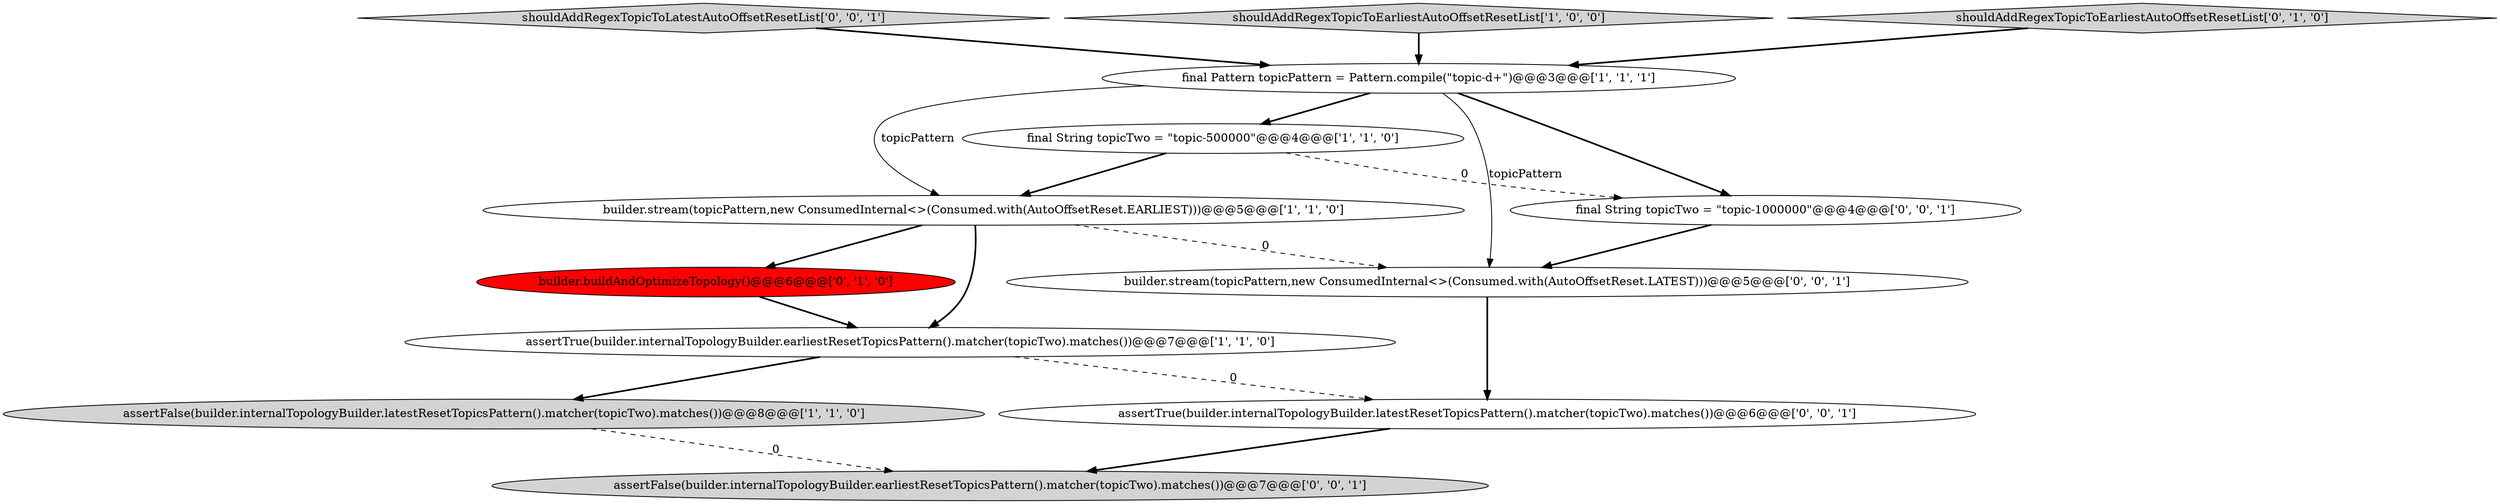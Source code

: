 digraph {
11 [style = filled, label = "shouldAddRegexTopicToLatestAutoOffsetResetList['0', '0', '1']", fillcolor = lightgray, shape = diamond image = "AAA0AAABBB3BBB"];
8 [style = filled, label = "assertFalse(builder.internalTopologyBuilder.earliestResetTopicsPattern().matcher(topicTwo).matches())@@@7@@@['0', '0', '1']", fillcolor = lightgray, shape = ellipse image = "AAA0AAABBB3BBB"];
0 [style = filled, label = "assertTrue(builder.internalTopologyBuilder.earliestResetTopicsPattern().matcher(topicTwo).matches())@@@7@@@['1', '1', '0']", fillcolor = white, shape = ellipse image = "AAA0AAABBB1BBB"];
4 [style = filled, label = "final String topicTwo = \"topic-500000\"@@@4@@@['1', '1', '0']", fillcolor = white, shape = ellipse image = "AAA0AAABBB1BBB"];
3 [style = filled, label = "shouldAddRegexTopicToEarliestAutoOffsetResetList['1', '0', '0']", fillcolor = lightgray, shape = diamond image = "AAA0AAABBB1BBB"];
7 [style = filled, label = "shouldAddRegexTopicToEarliestAutoOffsetResetList['0', '1', '0']", fillcolor = lightgray, shape = diamond image = "AAA0AAABBB2BBB"];
5 [style = filled, label = "assertFalse(builder.internalTopologyBuilder.latestResetTopicsPattern().matcher(topicTwo).matches())@@@8@@@['1', '1', '0']", fillcolor = lightgray, shape = ellipse image = "AAA0AAABBB1BBB"];
1 [style = filled, label = "final Pattern topicPattern = Pattern.compile(\"topic-\d+\")@@@3@@@['1', '1', '1']", fillcolor = white, shape = ellipse image = "AAA0AAABBB1BBB"];
2 [style = filled, label = "builder.stream(topicPattern,new ConsumedInternal<>(Consumed.with(AutoOffsetReset.EARLIEST)))@@@5@@@['1', '1', '0']", fillcolor = white, shape = ellipse image = "AAA0AAABBB1BBB"];
9 [style = filled, label = "final String topicTwo = \"topic-1000000\"@@@4@@@['0', '0', '1']", fillcolor = white, shape = ellipse image = "AAA0AAABBB3BBB"];
12 [style = filled, label = "assertTrue(builder.internalTopologyBuilder.latestResetTopicsPattern().matcher(topicTwo).matches())@@@6@@@['0', '0', '1']", fillcolor = white, shape = ellipse image = "AAA0AAABBB3BBB"];
6 [style = filled, label = "builder.buildAndOptimizeTopology()@@@6@@@['0', '1', '0']", fillcolor = red, shape = ellipse image = "AAA1AAABBB2BBB"];
10 [style = filled, label = "builder.stream(topicPattern,new ConsumedInternal<>(Consumed.with(AutoOffsetReset.LATEST)))@@@5@@@['0', '0', '1']", fillcolor = white, shape = ellipse image = "AAA0AAABBB3BBB"];
5->8 [style = dashed, label="0"];
4->9 [style = dashed, label="0"];
1->4 [style = bold, label=""];
1->10 [style = solid, label="topicPattern"];
2->0 [style = bold, label=""];
6->0 [style = bold, label=""];
7->1 [style = bold, label=""];
4->2 [style = bold, label=""];
9->10 [style = bold, label=""];
0->12 [style = dashed, label="0"];
3->1 [style = bold, label=""];
10->12 [style = bold, label=""];
12->8 [style = bold, label=""];
2->6 [style = bold, label=""];
11->1 [style = bold, label=""];
1->2 [style = solid, label="topicPattern"];
1->9 [style = bold, label=""];
2->10 [style = dashed, label="0"];
0->5 [style = bold, label=""];
}

